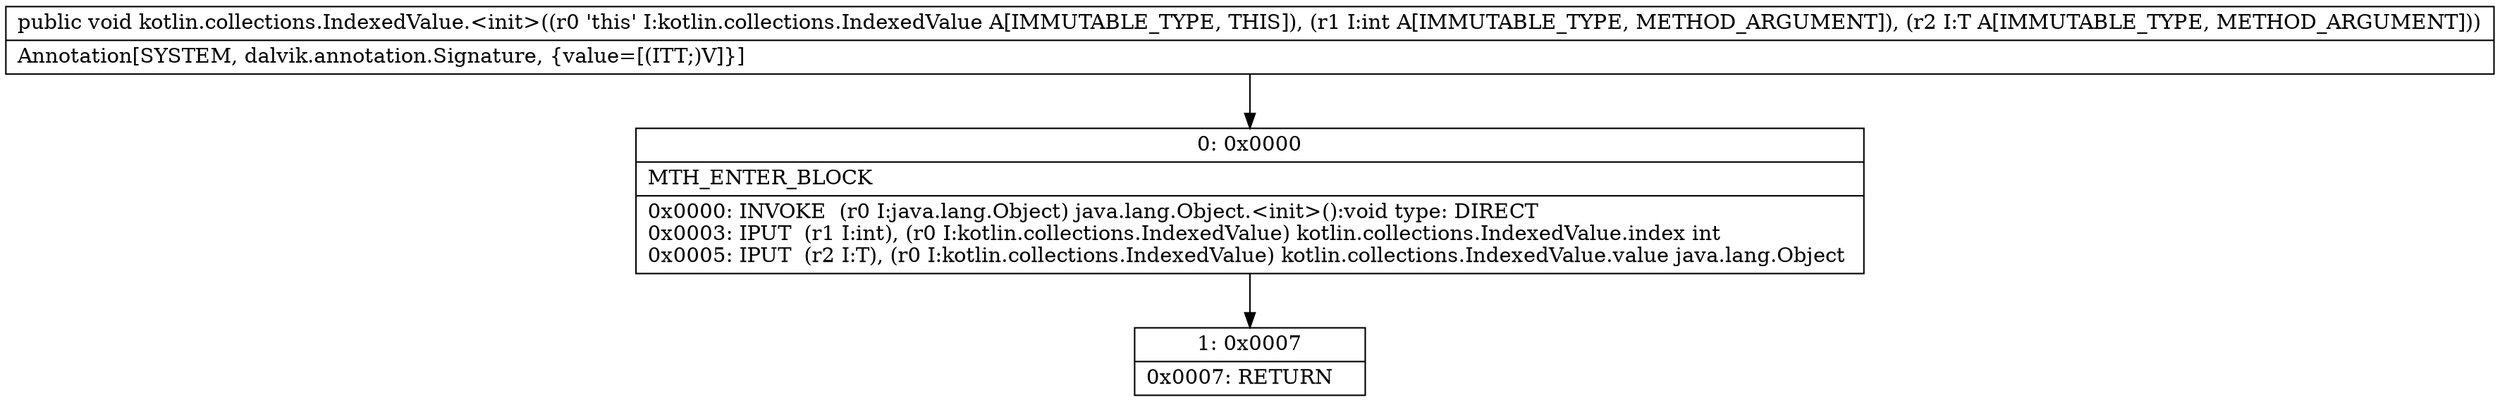 digraph "CFG forkotlin.collections.IndexedValue.\<init\>(ILjava\/lang\/Object;)V" {
Node_0 [shape=record,label="{0\:\ 0x0000|MTH_ENTER_BLOCK\l|0x0000: INVOKE  (r0 I:java.lang.Object) java.lang.Object.\<init\>():void type: DIRECT \l0x0003: IPUT  (r1 I:int), (r0 I:kotlin.collections.IndexedValue) kotlin.collections.IndexedValue.index int \l0x0005: IPUT  (r2 I:T), (r0 I:kotlin.collections.IndexedValue) kotlin.collections.IndexedValue.value java.lang.Object \l}"];
Node_1 [shape=record,label="{1\:\ 0x0007|0x0007: RETURN   \l}"];
MethodNode[shape=record,label="{public void kotlin.collections.IndexedValue.\<init\>((r0 'this' I:kotlin.collections.IndexedValue A[IMMUTABLE_TYPE, THIS]), (r1 I:int A[IMMUTABLE_TYPE, METHOD_ARGUMENT]), (r2 I:T A[IMMUTABLE_TYPE, METHOD_ARGUMENT]))  | Annotation[SYSTEM, dalvik.annotation.Signature, \{value=[(ITT;)V]\}]\l}"];
MethodNode -> Node_0;
Node_0 -> Node_1;
}

